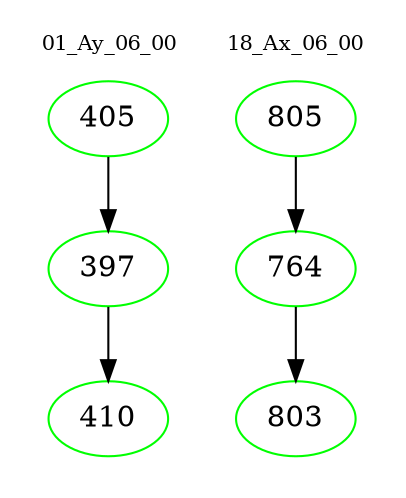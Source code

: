 digraph{
subgraph cluster_0 {
color = white
label = "01_Ay_06_00";
fontsize=10;
T0_405 [label="405", color="green"]
T0_405 -> T0_397 [color="black"]
T0_397 [label="397", color="green"]
T0_397 -> T0_410 [color="black"]
T0_410 [label="410", color="green"]
}
subgraph cluster_1 {
color = white
label = "18_Ax_06_00";
fontsize=10;
T1_805 [label="805", color="green"]
T1_805 -> T1_764 [color="black"]
T1_764 [label="764", color="green"]
T1_764 -> T1_803 [color="black"]
T1_803 [label="803", color="green"]
}
}
